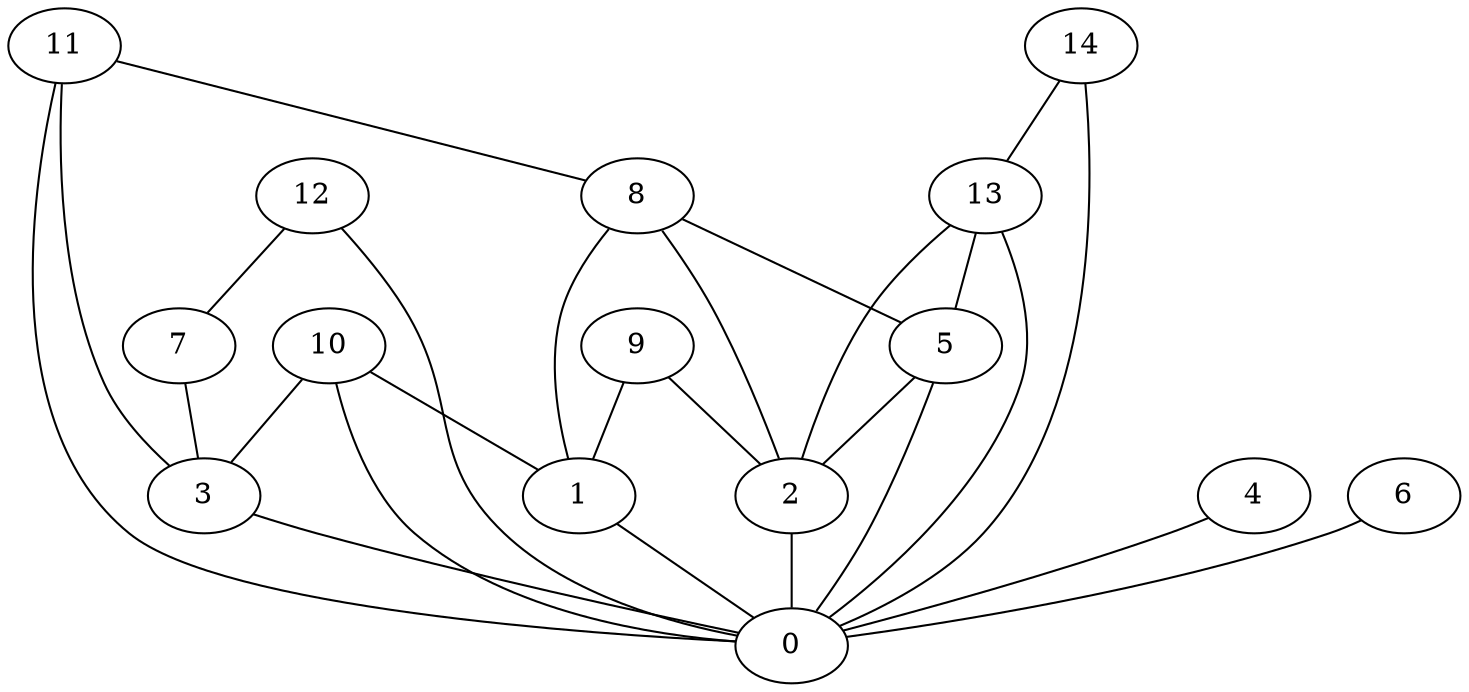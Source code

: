 digraph "sensornet-topology" {
label = "";
rankdir="BT";"0"->"1" [arrowhead = "both"] 
"0"->"2" [arrowhead = "both"] 
"0"->"3" [arrowhead = "both"] 
"0"->"4" [arrowhead = "both"] 
"0"->"5" [arrowhead = "both"] 
"0"->"6" [arrowhead = "both"] 
"0"->"10" [arrowhead = "both"] 
"0"->"11" [arrowhead = "both"] 
"0"->"12" [arrowhead = "both"] 
"0"->"13" [arrowhead = "both"] 
"0"->"14" [arrowhead = "both"] 
"1"->"8" [arrowhead = "both"] 
"1"->"9" [arrowhead = "both"] 
"1"->"10" [arrowhead = "both"] 
"2"->"5" [arrowhead = "both"] 
"2"->"8" [arrowhead = "both"] 
"2"->"9" [arrowhead = "both"] 
"2"->"13" [arrowhead = "both"] 
"3"->"7" [arrowhead = "both"] 
"3"->"10" [arrowhead = "both"] 
"3"->"11" [arrowhead = "both"] 
"5"->"8" [arrowhead = "both"] 
"5"->"13" [arrowhead = "both"] 
"7"->"12" [arrowhead = "both"] 
"8"->"11" [arrowhead = "both"] 
"13"->"14" [arrowhead = "both"] 
}